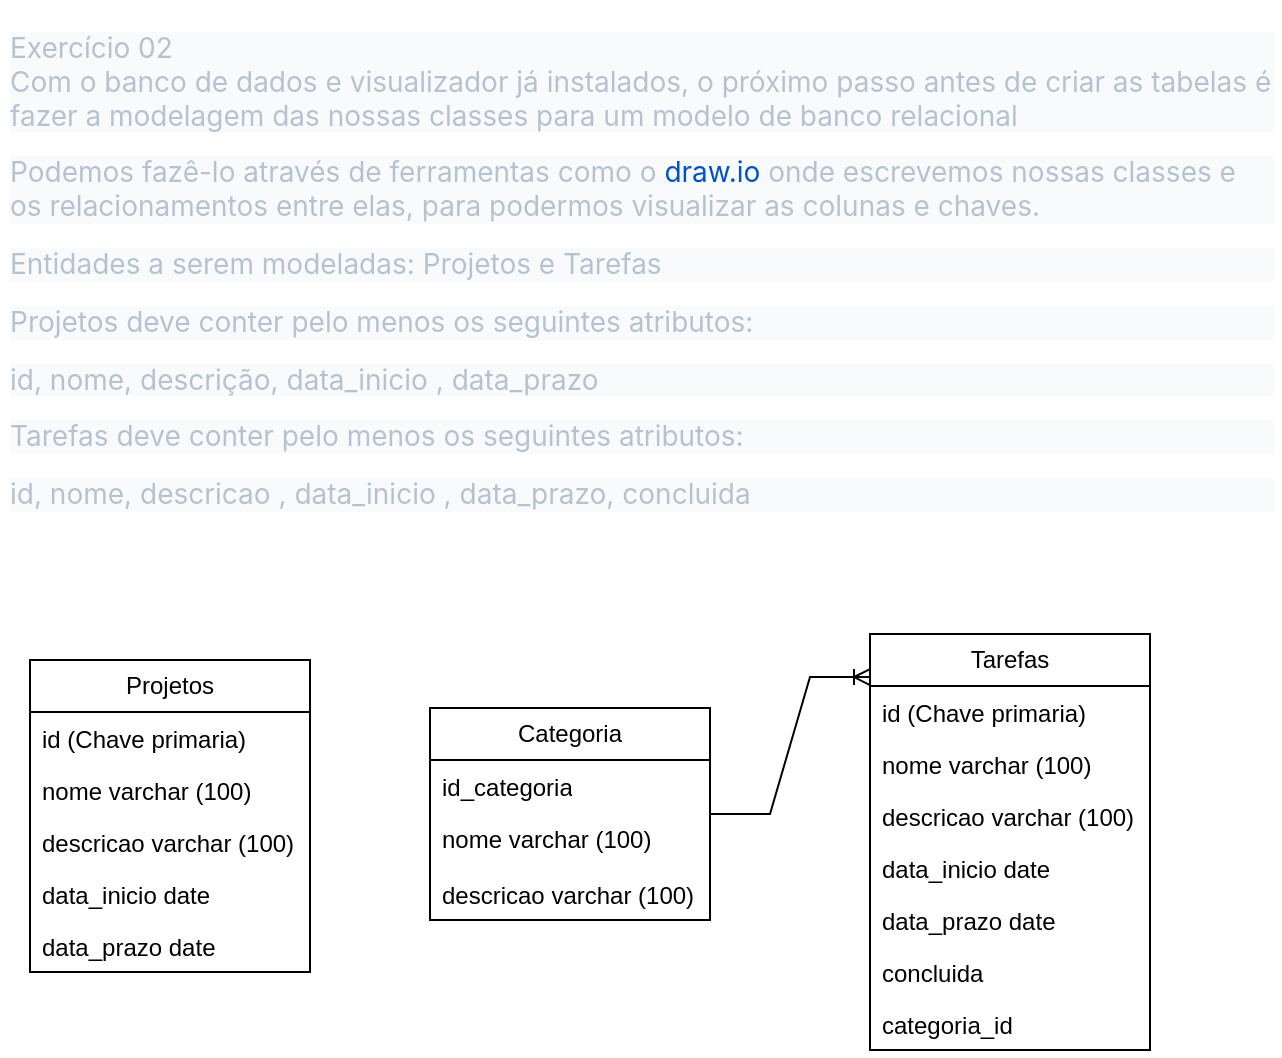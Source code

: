 <mxfile version="21.2.8" type="device">
  <diagram name="Page-1" id="jvJRQ-WAPBSgkZ7VpC8o">
    <mxGraphModel dx="613" dy="731" grid="1" gridSize="10" guides="1" tooltips="1" connect="1" arrows="1" fold="1" page="1" pageScale="1" pageWidth="850" pageHeight="1100" math="0" shadow="0">
      <root>
        <mxCell id="0" />
        <mxCell id="1" parent="0" />
        <mxCell id="bYaYgHfAa9LIXrY7jKHO-1" value="Projetos" style="swimlane;fontStyle=0;childLayout=stackLayout;horizontal=1;startSize=26;fillColor=none;horizontalStack=0;resizeParent=1;resizeParentMax=0;resizeLast=0;collapsible=1;marginBottom=0;whiteSpace=wrap;html=1;" parent="1" vertex="1">
          <mxGeometry x="120" y="360" width="140" height="156" as="geometry" />
        </mxCell>
        <mxCell id="bYaYgHfAa9LIXrY7jKHO-2" value="id (Chave primaria)" style="text;strokeColor=none;fillColor=none;align=left;verticalAlign=top;spacingLeft=4;spacingRight=4;overflow=hidden;rotatable=0;points=[[0,0.5],[1,0.5]];portConstraint=eastwest;whiteSpace=wrap;html=1;" parent="bYaYgHfAa9LIXrY7jKHO-1" vertex="1">
          <mxGeometry y="26" width="140" height="26" as="geometry" />
        </mxCell>
        <mxCell id="bYaYgHfAa9LIXrY7jKHO-11" value="nome varchar (100)" style="text;strokeColor=none;fillColor=none;align=left;verticalAlign=top;spacingLeft=4;spacingRight=4;overflow=hidden;rotatable=0;points=[[0,0.5],[1,0.5]];portConstraint=eastwest;whiteSpace=wrap;html=1;" parent="bYaYgHfAa9LIXrY7jKHO-1" vertex="1">
          <mxGeometry y="52" width="140" height="26" as="geometry" />
        </mxCell>
        <mxCell id="bYaYgHfAa9LIXrY7jKHO-13" value="descricao varchar (100)" style="text;strokeColor=none;fillColor=none;align=left;verticalAlign=top;spacingLeft=4;spacingRight=4;overflow=hidden;rotatable=0;points=[[0,0.5],[1,0.5]];portConstraint=eastwest;whiteSpace=wrap;html=1;" parent="bYaYgHfAa9LIXrY7jKHO-1" vertex="1">
          <mxGeometry y="78" width="140" height="26" as="geometry" />
        </mxCell>
        <mxCell id="bYaYgHfAa9LIXrY7jKHO-12" value="data_inicio date" style="text;strokeColor=none;fillColor=none;align=left;verticalAlign=top;spacingLeft=4;spacingRight=4;overflow=hidden;rotatable=0;points=[[0,0.5],[1,0.5]];portConstraint=eastwest;whiteSpace=wrap;html=1;" parent="bYaYgHfAa9LIXrY7jKHO-1" vertex="1">
          <mxGeometry y="104" width="140" height="26" as="geometry" />
        </mxCell>
        <mxCell id="bYaYgHfAa9LIXrY7jKHO-3" value="data_prazo date" style="text;strokeColor=none;fillColor=none;align=left;verticalAlign=top;spacingLeft=4;spacingRight=4;overflow=hidden;rotatable=0;points=[[0,0.5],[1,0.5]];portConstraint=eastwest;whiteSpace=wrap;html=1;" parent="bYaYgHfAa9LIXrY7jKHO-1" vertex="1">
          <mxGeometry y="130" width="140" height="26" as="geometry" />
        </mxCell>
        <mxCell id="bYaYgHfAa9LIXrY7jKHO-9" value="&lt;h1&gt;&lt;p style=&quot;margin: 0px; color: rgb(182, 194, 207); font-family: -apple-system, BlinkMacSystemFont, &amp;quot;Segoe UI&amp;quot;, Roboto, &amp;quot;Noto Sans&amp;quot;, Ubuntu, &amp;quot;Droid Sans&amp;quot;, &amp;quot;Helvetica Neue&amp;quot;, sans-serif; font-size: 14px; font-weight: 400; background-color: rgba(161, 189, 217, 0.08);&quot; dir=&quot;auto&quot;&gt;Exercício 02&lt;/p&gt;&lt;p style=&quot;margin: 0px; color: rgb(182, 194, 207); font-family: -apple-system, BlinkMacSystemFont, &amp;quot;Segoe UI&amp;quot;, Roboto, &amp;quot;Noto Sans&amp;quot;, Ubuntu, &amp;quot;Droid Sans&amp;quot;, &amp;quot;Helvetica Neue&amp;quot;, sans-serif; font-size: 14px; font-weight: 400; background-color: rgba(161, 189, 217, 0.08);&quot; dir=&quot;auto&quot;&gt;Com o banco de dados e visualizador já instalados, o próximo passo antes de criar as tabelas é fazer a modelagem das nossas classes para um modelo de banco relacional&lt;/p&gt;&lt;p style=&quot;margin: 12px 0px 0px; color: rgb(182, 194, 207); font-family: -apple-system, BlinkMacSystemFont, &amp;quot;Segoe UI&amp;quot;, Roboto, &amp;quot;Noto Sans&amp;quot;, Ubuntu, &amp;quot;Droid Sans&amp;quot;, &amp;quot;Helvetica Neue&amp;quot;, sans-serif; font-size: 14px; font-weight: 400; background-color: rgba(161, 189, 217, 0.08);&quot; dir=&quot;auto&quot;&gt;Podemos fazê-lo através de ferramentas como o&amp;nbsp;&lt;a style=&quot;background-color: initial; color: var(--ds-link,#0052cc); text-decoration-line: none;&quot; rel=&quot;noreferrer ugc nofollow&quot; target=&quot;_blank&quot; title=&quot;‌&quot; href=&quot;http://draw.io/&quot;&gt;draw.io&lt;/a&gt;&amp;nbsp;onde escrevemos nossas classes e os relacionamentos entre elas, para podermos visualizar as colunas e chaves.&lt;/p&gt;&lt;p style=&quot;margin: 12px 0px 0px; color: rgb(182, 194, 207); font-family: -apple-system, BlinkMacSystemFont, &amp;quot;Segoe UI&amp;quot;, Roboto, &amp;quot;Noto Sans&amp;quot;, Ubuntu, &amp;quot;Droid Sans&amp;quot;, &amp;quot;Helvetica Neue&amp;quot;, sans-serif; font-size: 14px; font-weight: 400; background-color: rgba(161, 189, 217, 0.08);&quot; dir=&quot;auto&quot;&gt;Entidades a serem modeladas: Projetos e Tarefas&lt;/p&gt;&lt;p style=&quot;margin: 12px 0px 0px; color: rgb(182, 194, 207); font-family: -apple-system, BlinkMacSystemFont, &amp;quot;Segoe UI&amp;quot;, Roboto, &amp;quot;Noto Sans&amp;quot;, Ubuntu, &amp;quot;Droid Sans&amp;quot;, &amp;quot;Helvetica Neue&amp;quot;, sans-serif; font-size: 14px; font-weight: 400; background-color: rgba(161, 189, 217, 0.08);&quot; dir=&quot;auto&quot;&gt;Projetos deve conter pelo menos os seguintes atributos:&lt;/p&gt;&lt;p style=&quot;margin: 12px 0px 0px; color: rgb(182, 194, 207); font-family: -apple-system, BlinkMacSystemFont, &amp;quot;Segoe UI&amp;quot;, Roboto, &amp;quot;Noto Sans&amp;quot;, Ubuntu, &amp;quot;Droid Sans&amp;quot;, &amp;quot;Helvetica Neue&amp;quot;, sans-serif; font-size: 14px; font-weight: 400; background-color: rgba(161, 189, 217, 0.08);&quot; dir=&quot;auto&quot;&gt;id, nome, descrição, data_inicio , data_prazo&lt;/p&gt;&lt;p style=&quot;margin: 12px 0px 0px; color: rgb(182, 194, 207); font-family: -apple-system, BlinkMacSystemFont, &amp;quot;Segoe UI&amp;quot;, Roboto, &amp;quot;Noto Sans&amp;quot;, Ubuntu, &amp;quot;Droid Sans&amp;quot;, &amp;quot;Helvetica Neue&amp;quot;, sans-serif; font-size: 14px; font-weight: 400; background-color: rgba(161, 189, 217, 0.08);&quot; dir=&quot;auto&quot;&gt;Tarefas deve conter pelo menos os seguintes atributos:&lt;/p&gt;&lt;p style=&quot;margin: 12px 0px 0px; color: rgb(182, 194, 207); font-family: -apple-system, BlinkMacSystemFont, &amp;quot;Segoe UI&amp;quot;, Roboto, &amp;quot;Noto Sans&amp;quot;, Ubuntu, &amp;quot;Droid Sans&amp;quot;, &amp;quot;Helvetica Neue&amp;quot;, sans-serif; font-size: 14px; font-weight: 400; background-color: rgba(161, 189, 217, 0.08);&quot; dir=&quot;auto&quot;&gt;id, nome, descricao , data_inicio , data_prazo, concluida&lt;/p&gt;&lt;/h1&gt;" style="text;html=1;strokeColor=none;fillColor=none;spacing=5;spacingTop=-20;whiteSpace=wrap;overflow=hidden;rounded=0;" parent="1" vertex="1">
          <mxGeometry x="105" y="40" width="640" height="250" as="geometry" />
        </mxCell>
        <mxCell id="bYaYgHfAa9LIXrY7jKHO-14" value="Tarefas" style="swimlane;fontStyle=0;childLayout=stackLayout;horizontal=1;startSize=26;fillColor=none;horizontalStack=0;resizeParent=1;resizeParentMax=0;resizeLast=0;collapsible=1;marginBottom=0;whiteSpace=wrap;html=1;" parent="1" vertex="1">
          <mxGeometry x="540" y="347" width="140" height="208" as="geometry" />
        </mxCell>
        <mxCell id="bYaYgHfAa9LIXrY7jKHO-15" value="id (Chave primaria)" style="text;strokeColor=none;fillColor=none;align=left;verticalAlign=top;spacingLeft=4;spacingRight=4;overflow=hidden;rotatable=0;points=[[0,0.5],[1,0.5]];portConstraint=eastwest;whiteSpace=wrap;html=1;" parent="bYaYgHfAa9LIXrY7jKHO-14" vertex="1">
          <mxGeometry y="26" width="140" height="26" as="geometry" />
        </mxCell>
        <mxCell id="bYaYgHfAa9LIXrY7jKHO-16" value="nome varchar (100)" style="text;strokeColor=none;fillColor=none;align=left;verticalAlign=top;spacingLeft=4;spacingRight=4;overflow=hidden;rotatable=0;points=[[0,0.5],[1,0.5]];portConstraint=eastwest;whiteSpace=wrap;html=1;" parent="bYaYgHfAa9LIXrY7jKHO-14" vertex="1">
          <mxGeometry y="52" width="140" height="26" as="geometry" />
        </mxCell>
        <mxCell id="bYaYgHfAa9LIXrY7jKHO-17" value="descricao varchar (100)" style="text;strokeColor=none;fillColor=none;align=left;verticalAlign=top;spacingLeft=4;spacingRight=4;overflow=hidden;rotatable=0;points=[[0,0.5],[1,0.5]];portConstraint=eastwest;whiteSpace=wrap;html=1;" parent="bYaYgHfAa9LIXrY7jKHO-14" vertex="1">
          <mxGeometry y="78" width="140" height="26" as="geometry" />
        </mxCell>
        <mxCell id="bYaYgHfAa9LIXrY7jKHO-18" value="data_inicio date" style="text;strokeColor=none;fillColor=none;align=left;verticalAlign=top;spacingLeft=4;spacingRight=4;overflow=hidden;rotatable=0;points=[[0,0.5],[1,0.5]];portConstraint=eastwest;whiteSpace=wrap;html=1;" parent="bYaYgHfAa9LIXrY7jKHO-14" vertex="1">
          <mxGeometry y="104" width="140" height="26" as="geometry" />
        </mxCell>
        <mxCell id="bYaYgHfAa9LIXrY7jKHO-24" value="data_prazo date" style="text;strokeColor=none;fillColor=none;align=left;verticalAlign=top;spacingLeft=4;spacingRight=4;overflow=hidden;rotatable=0;points=[[0,0.5],[1,0.5]];portConstraint=eastwest;whiteSpace=wrap;html=1;" parent="bYaYgHfAa9LIXrY7jKHO-14" vertex="1">
          <mxGeometry y="130" width="140" height="26" as="geometry" />
        </mxCell>
        <mxCell id="k2VDZ-ge368dra80AKTB-15" value="concluida" style="text;strokeColor=none;fillColor=none;align=left;verticalAlign=top;spacingLeft=4;spacingRight=4;overflow=hidden;rotatable=0;points=[[0,0.5],[1,0.5]];portConstraint=eastwest;whiteSpace=wrap;html=1;" vertex="1" parent="bYaYgHfAa9LIXrY7jKHO-14">
          <mxGeometry y="156" width="140" height="26" as="geometry" />
        </mxCell>
        <mxCell id="bYaYgHfAa9LIXrY7jKHO-22" value="categoria_id" style="text;strokeColor=none;fillColor=none;align=left;verticalAlign=top;spacingLeft=4;spacingRight=4;overflow=hidden;rotatable=0;points=[[0,0.5],[1,0.5]];portConstraint=eastwest;whiteSpace=wrap;html=1;" parent="bYaYgHfAa9LIXrY7jKHO-14" vertex="1">
          <mxGeometry y="182" width="140" height="26" as="geometry" />
        </mxCell>
        <mxCell id="k2VDZ-ge368dra80AKTB-1" value="Categoria" style="swimlane;fontStyle=0;childLayout=stackLayout;horizontal=1;startSize=26;fillColor=none;horizontalStack=0;resizeParent=1;resizeParentMax=0;resizeLast=0;collapsible=1;marginBottom=0;whiteSpace=wrap;html=1;" vertex="1" parent="1">
          <mxGeometry x="320" y="384" width="140" height="106" as="geometry" />
        </mxCell>
        <mxCell id="k2VDZ-ge368dra80AKTB-2" value="id_categoria" style="text;strokeColor=none;fillColor=none;align=left;verticalAlign=top;spacingLeft=4;spacingRight=4;overflow=hidden;rotatable=0;points=[[0,0.5],[1,0.5]];portConstraint=eastwest;whiteSpace=wrap;html=1;" vertex="1" parent="k2VDZ-ge368dra80AKTB-1">
          <mxGeometry y="26" width="140" height="26" as="geometry" />
        </mxCell>
        <mxCell id="k2VDZ-ge368dra80AKTB-3" value="nome varchar (100)" style="text;strokeColor=none;fillColor=none;align=left;verticalAlign=top;spacingLeft=4;spacingRight=4;overflow=hidden;rotatable=0;points=[[0,0.5],[1,0.5]];portConstraint=eastwest;whiteSpace=wrap;html=1;" vertex="1" parent="k2VDZ-ge368dra80AKTB-1">
          <mxGeometry y="52" width="140" height="28" as="geometry" />
        </mxCell>
        <mxCell id="k2VDZ-ge368dra80AKTB-4" value="descricao varchar (100)" style="text;strokeColor=none;fillColor=none;align=left;verticalAlign=top;spacingLeft=4;spacingRight=4;overflow=hidden;rotatable=0;points=[[0,0.5],[1,0.5]];portConstraint=eastwest;whiteSpace=wrap;html=1;" vertex="1" parent="k2VDZ-ge368dra80AKTB-1">
          <mxGeometry y="80" width="140" height="26" as="geometry" />
        </mxCell>
        <mxCell id="k2VDZ-ge368dra80AKTB-7" value="" style="edgeStyle=entityRelationEdgeStyle;fontSize=12;html=1;endArrow=ERoneToMany;rounded=0;entryX=0;entryY=-0.172;entryDx=0;entryDy=0;entryPerimeter=0;" edge="1" parent="1" source="k2VDZ-ge368dra80AKTB-1" target="bYaYgHfAa9LIXrY7jKHO-15">
          <mxGeometry width="100" height="100" relative="1" as="geometry">
            <mxPoint x="500" y="590" as="sourcePoint" />
            <mxPoint x="480" y="420" as="targetPoint" />
          </mxGeometry>
        </mxCell>
      </root>
    </mxGraphModel>
  </diagram>
</mxfile>
